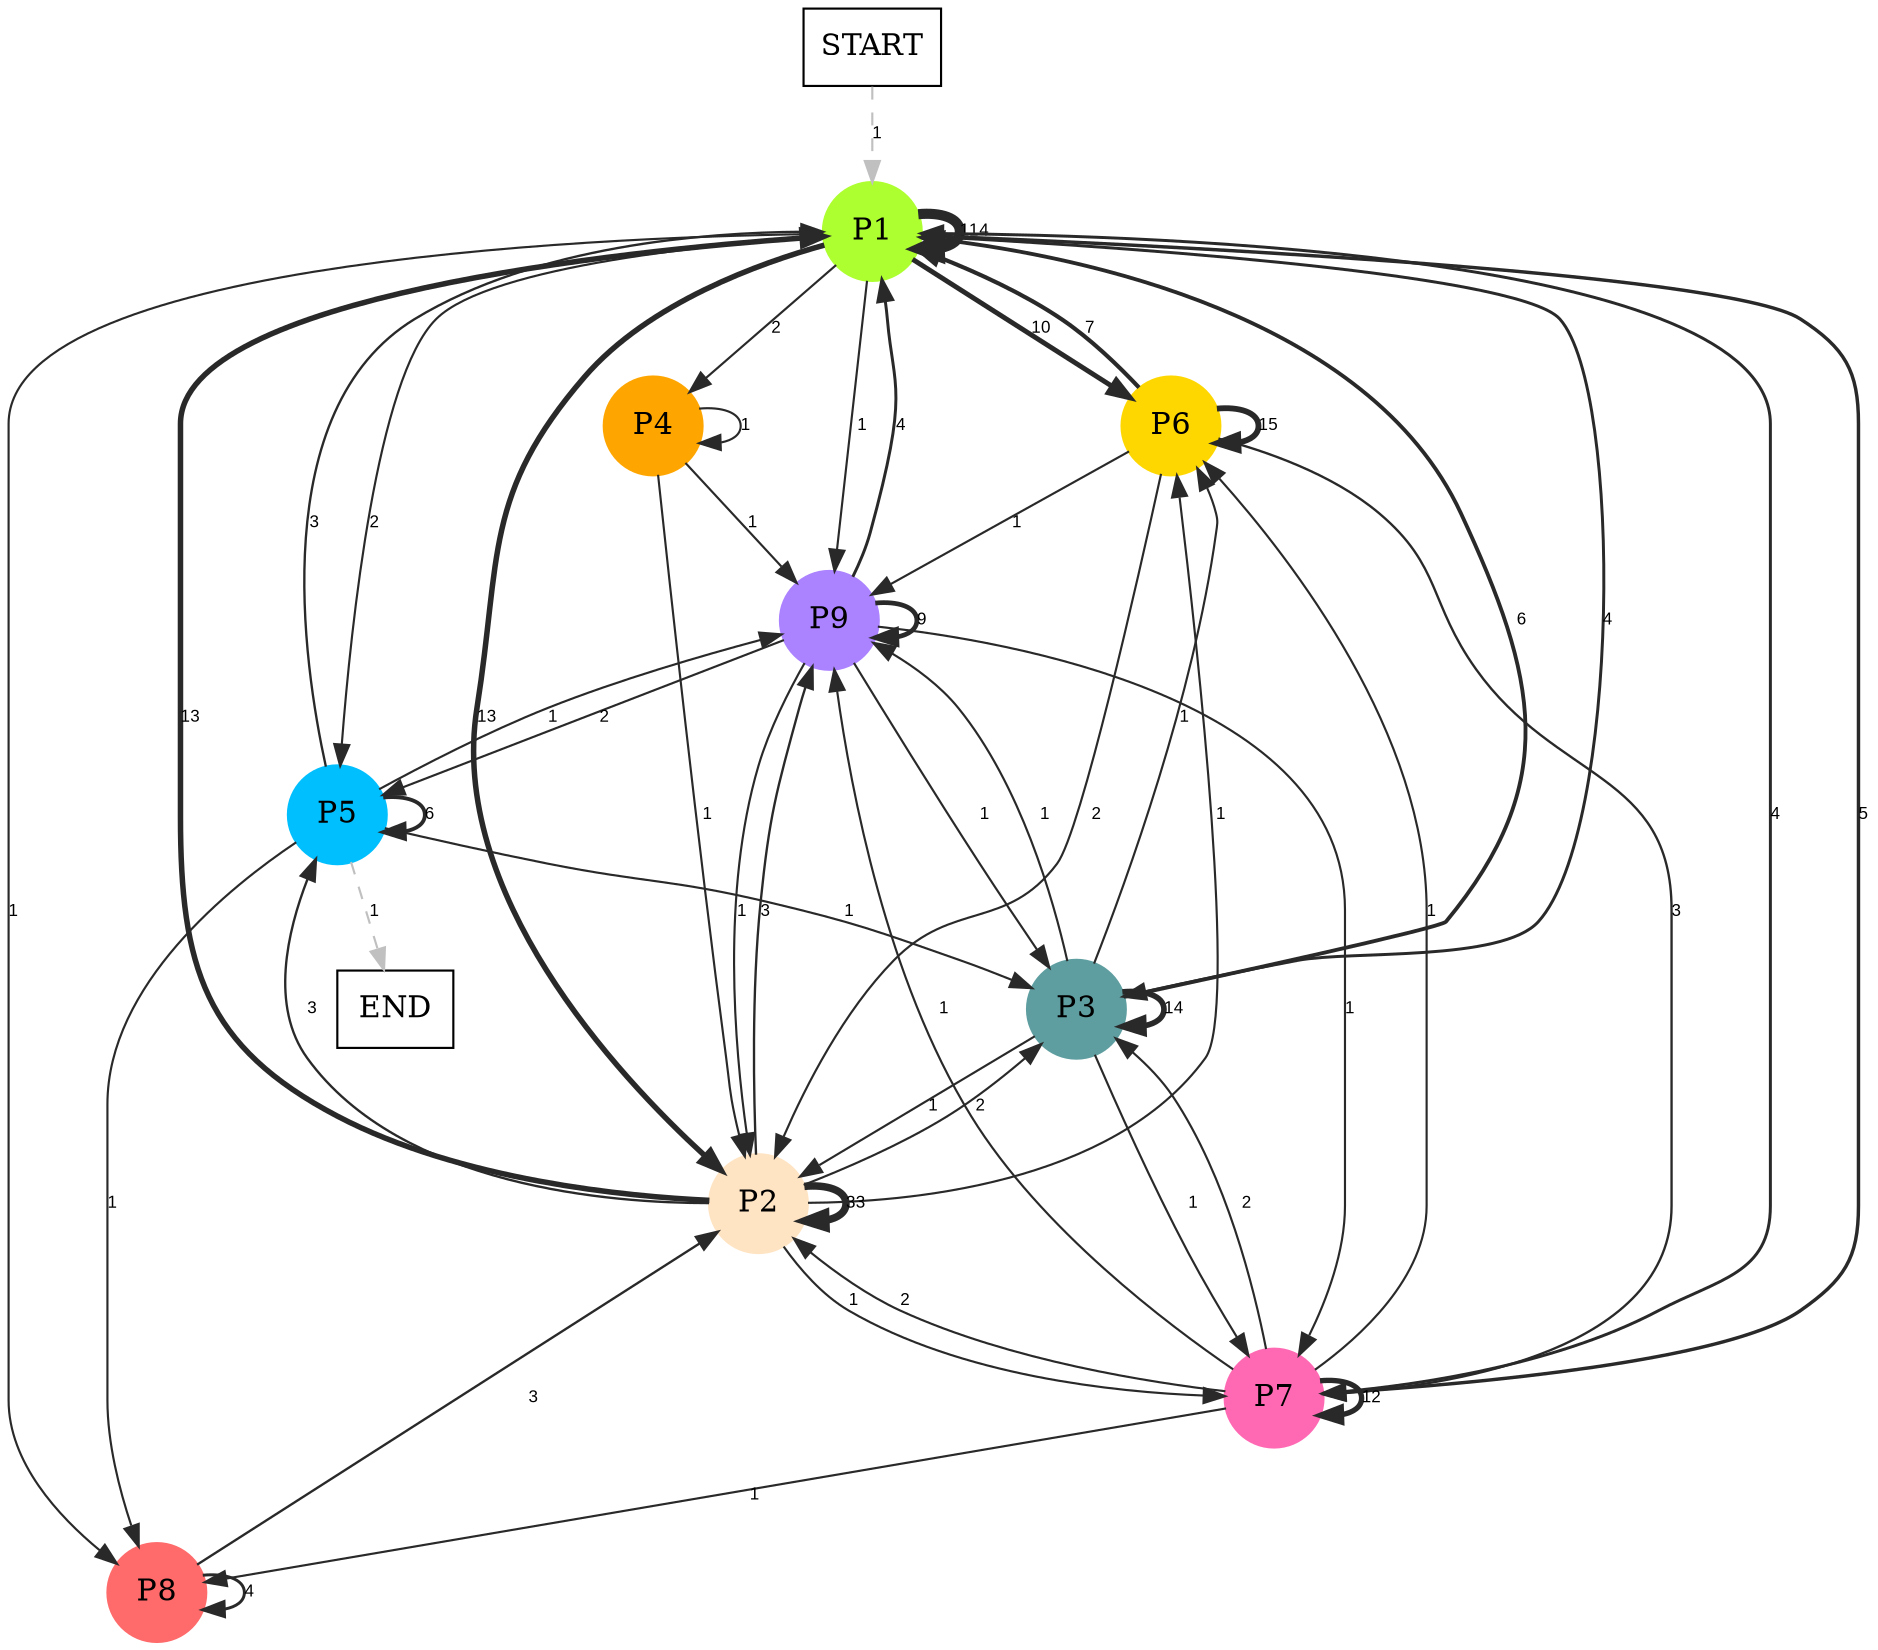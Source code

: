 digraph graphname {
	dpi = 150
	size="16,11!";
	margin = 0;
"P1" [shape=circle, color=greenyellow, style=filled]"P6" [shape=circle, color=gold, style=filled]"P7" [shape=circle, color=hotpink, style=filled]"P3" [shape=circle, color=cadetblue, style=filled]"P2" [shape=circle, color=bisque, style=filled]"P5" [shape=circle, color=deepskyblue, style=filled]"P8" [shape=circle, color=indianred1, style=filled]"P9" [shape=circle, color=mediumpurple1, style=filled]"P4" [shape=circle, color=orange, style=filled]"START" [shape=box, fillcolor=white, style=filled, color=black]"END" [shape=box, fillcolor=white, style=filled, color=black]"P1" -> "P1" [ color=grey16 penwidth = "4.736198448394496"label ="114" labelfloat=false fontname="Arial" fontsize=8]
"P1" -> "P6" [ color=grey16 penwidth = "2.302585092994046"label ="10" labelfloat=false fontname="Arial" fontsize=8]
"P1" -> "P7" [ color=grey16 penwidth = "1.6094379124341003"label ="5" labelfloat=false fontname="Arial" fontsize=8]
"P1" -> "P3" [ color=grey16 penwidth = "1.3862943611198906"label ="4" labelfloat=false fontname="Arial" fontsize=8]
"P1" -> "P2" [ color=grey16 penwidth = "2.5649493574615367"label ="13" labelfloat=false fontname="Arial" fontsize=8]
"P1" -> "P5" [ color=grey16 penwidth = "1"label ="2" labelfloat=false fontname="Arial" fontsize=8]
"P1" -> "P8" [ color=grey16 penwidth = "1"label ="1" labelfloat=false fontname="Arial" fontsize=8]
"P1" -> "P9" [ color=grey16 penwidth = "1"label ="1" labelfloat=false fontname="Arial" fontsize=8]
"P1" -> "P4" [ color=grey16 penwidth = "1"label ="2" labelfloat=false fontname="Arial" fontsize=8]
"P6" -> "P1" [ color=grey16 penwidth = "1.9459101490553132"label ="7" labelfloat=false fontname="Arial" fontsize=8]
"P6" -> "P6" [ color=grey16 penwidth = "2.70805020110221"label ="15" labelfloat=false fontname="Arial" fontsize=8]
"P6" -> "P7" [ color=grey16 penwidth = "1.0986122886681098"label ="3" labelfloat=false fontname="Arial" fontsize=8]
"P6" -> "P2" [ color=grey16 penwidth = "1"label ="2" labelfloat=false fontname="Arial" fontsize=8]
"P6" -> "P9" [ color=grey16 penwidth = "1"label ="1" labelfloat=false fontname="Arial" fontsize=8]
"P7" -> "P1" [ color=grey16 penwidth = "1.3862943611198906"label ="4" labelfloat=false fontname="Arial" fontsize=8]
"P7" -> "P6" [ color=grey16 penwidth = "1"label ="1" labelfloat=false fontname="Arial" fontsize=8]
"P7" -> "P7" [ color=grey16 penwidth = "2.4849066497880004"label ="12" labelfloat=false fontname="Arial" fontsize=8]
"P7" -> "P3" [ color=grey16 penwidth = "1"label ="2" labelfloat=false fontname="Arial" fontsize=8]
"P7" -> "P2" [ color=grey16 penwidth = "1"label ="2" labelfloat=false fontname="Arial" fontsize=8]
"P7" -> "P8" [ color=grey16 penwidth = "1"label ="1" labelfloat=false fontname="Arial" fontsize=8]
"P7" -> "P9" [ color=grey16 penwidth = "1"label ="1" labelfloat=false fontname="Arial" fontsize=8]
"P3" -> "P1" [ color=grey16 penwidth = "1.791759469228055"label ="6" labelfloat=false fontname="Arial" fontsize=8]
"P3" -> "P6" [ color=grey16 penwidth = "1"label ="1" labelfloat=false fontname="Arial" fontsize=8]
"P3" -> "P7" [ color=grey16 penwidth = "1"label ="1" labelfloat=false fontname="Arial" fontsize=8]
"P3" -> "P3" [ color=grey16 penwidth = "2.6390573296152584"label ="14" labelfloat=false fontname="Arial" fontsize=8]
"P3" -> "P2" [ color=grey16 penwidth = "1"label ="1" labelfloat=false fontname="Arial" fontsize=8]
"P3" -> "P9" [ color=grey16 penwidth = "1"label ="1" labelfloat=false fontname="Arial" fontsize=8]
"P2" -> "P1" [ color=grey16 penwidth = "2.5649493574615367"label ="13" labelfloat=false fontname="Arial" fontsize=8]
"P2" -> "P6" [ color=grey16 penwidth = "1"label ="1" labelfloat=false fontname="Arial" fontsize=8]
"P2" -> "P7" [ color=grey16 penwidth = "1"label ="1" labelfloat=false fontname="Arial" fontsize=8]
"P2" -> "P3" [ color=grey16 penwidth = "1"label ="2" labelfloat=false fontname="Arial" fontsize=8]
"P2" -> "P2" [ color=grey16 penwidth = "3.4965075614664802"label ="33" labelfloat=false fontname="Arial" fontsize=8]
"P2" -> "P5" [ color=grey16 penwidth = "1.0986122886681098"label ="3" labelfloat=false fontname="Arial" fontsize=8]
"P2" -> "P9" [ color=grey16 penwidth = "1.0986122886681098"label ="3" labelfloat=false fontname="Arial" fontsize=8]
"P5" -> "P1" [ color=grey16 penwidth = "1.0986122886681098"label ="3" labelfloat=false fontname="Arial" fontsize=8]
"P5" -> "P3" [ color=grey16 penwidth = "1"label ="1" labelfloat=false fontname="Arial" fontsize=8]
"P5" -> "P5" [ color=grey16 penwidth = "1.791759469228055"label ="6" labelfloat=false fontname="Arial" fontsize=8]
"P5" -> "P8" [ color=grey16 penwidth = "1"label ="1" labelfloat=false fontname="Arial" fontsize=8]
"P5" -> "P9" [ color=grey16 penwidth = "1"label ="1" labelfloat=false fontname="Arial" fontsize=8]
"P5" -> "END" [ style = dashed color=grey label ="1" labelfloat=false fontname="Arial" fontsize=8]
"P8" -> "P2" [ color=grey16 penwidth = "1.0986122886681098"label ="3" labelfloat=false fontname="Arial" fontsize=8]
"P8" -> "P8" [ color=grey16 penwidth = "1.3862943611198906"label ="4" labelfloat=false fontname="Arial" fontsize=8]
"P9" -> "P1" [ color=grey16 penwidth = "1.3862943611198906"label ="4" labelfloat=false fontname="Arial" fontsize=8]
"P9" -> "P7" [ color=grey16 penwidth = "1"label ="1" labelfloat=false fontname="Arial" fontsize=8]
"P9" -> "P3" [ color=grey16 penwidth = "1"label ="1" labelfloat=false fontname="Arial" fontsize=8]
"P9" -> "P2" [ color=grey16 penwidth = "1"label ="1" labelfloat=false fontname="Arial" fontsize=8]
"P9" -> "P5" [ color=grey16 penwidth = "1"label ="2" labelfloat=false fontname="Arial" fontsize=8]
"P9" -> "P9" [ color=grey16 penwidth = "2.1972245773362196"label ="9" labelfloat=false fontname="Arial" fontsize=8]
"P4" -> "P2" [ color=grey16 penwidth = "1"label ="1" labelfloat=false fontname="Arial" fontsize=8]
"P4" -> "P9" [ color=grey16 penwidth = "1"label ="1" labelfloat=false fontname="Arial" fontsize=8]
"P4" -> "P4" [ color=grey16 penwidth = "1"label ="1" labelfloat=false fontname="Arial" fontsize=8]
"START" -> "P1" [ style = dashed color=grey label ="1" labelfloat=false fontname="Arial" fontsize=8]
}